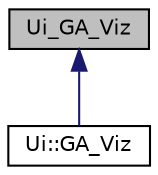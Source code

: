 digraph "Ui_GA_Viz"
{
  edge [fontname="Helvetica",fontsize="10",labelfontname="Helvetica",labelfontsize="10"];
  node [fontname="Helvetica",fontsize="10",shape=record];
  Node0 [label="Ui_GA_Viz",height=0.2,width=0.4,color="black", fillcolor="grey75", style="filled", fontcolor="black"];
  Node0 -> Node1 [dir="back",color="midnightblue",fontsize="10",style="solid",fontname="Helvetica"];
  Node1 [label="Ui::GA_Viz",height=0.2,width=0.4,color="black", fillcolor="white", style="filled",URL="$class_ui_1_1_g_a___viz.html"];
}

